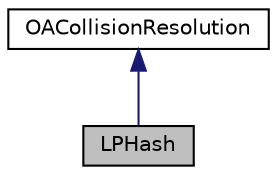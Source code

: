digraph "LPHash"
{
 // LATEX_PDF_SIZE
  edge [fontname="Helvetica",fontsize="10",labelfontname="Helvetica",labelfontsize="10"];
  node [fontname="Helvetica",fontsize="10",shape=record];
  Node1 [label="LPHash",height=0.2,width=0.4,color="black", fillcolor="grey75", style="filled", fontcolor="black",tooltip="Models an Universal Family hash function using linear probing to resolve collisions."];
  Node2 -> Node1 [dir="back",color="midnightblue",fontsize="10",style="solid",fontname="Helvetica"];
  Node2 [label="OACollisionResolution",height=0.2,width=0.4,color="black", fillcolor="white", style="filled",URL="$classOACollisionResolution.html",tooltip="Base class for Open Addressing Collision Resolution algorithms. *."];
}
